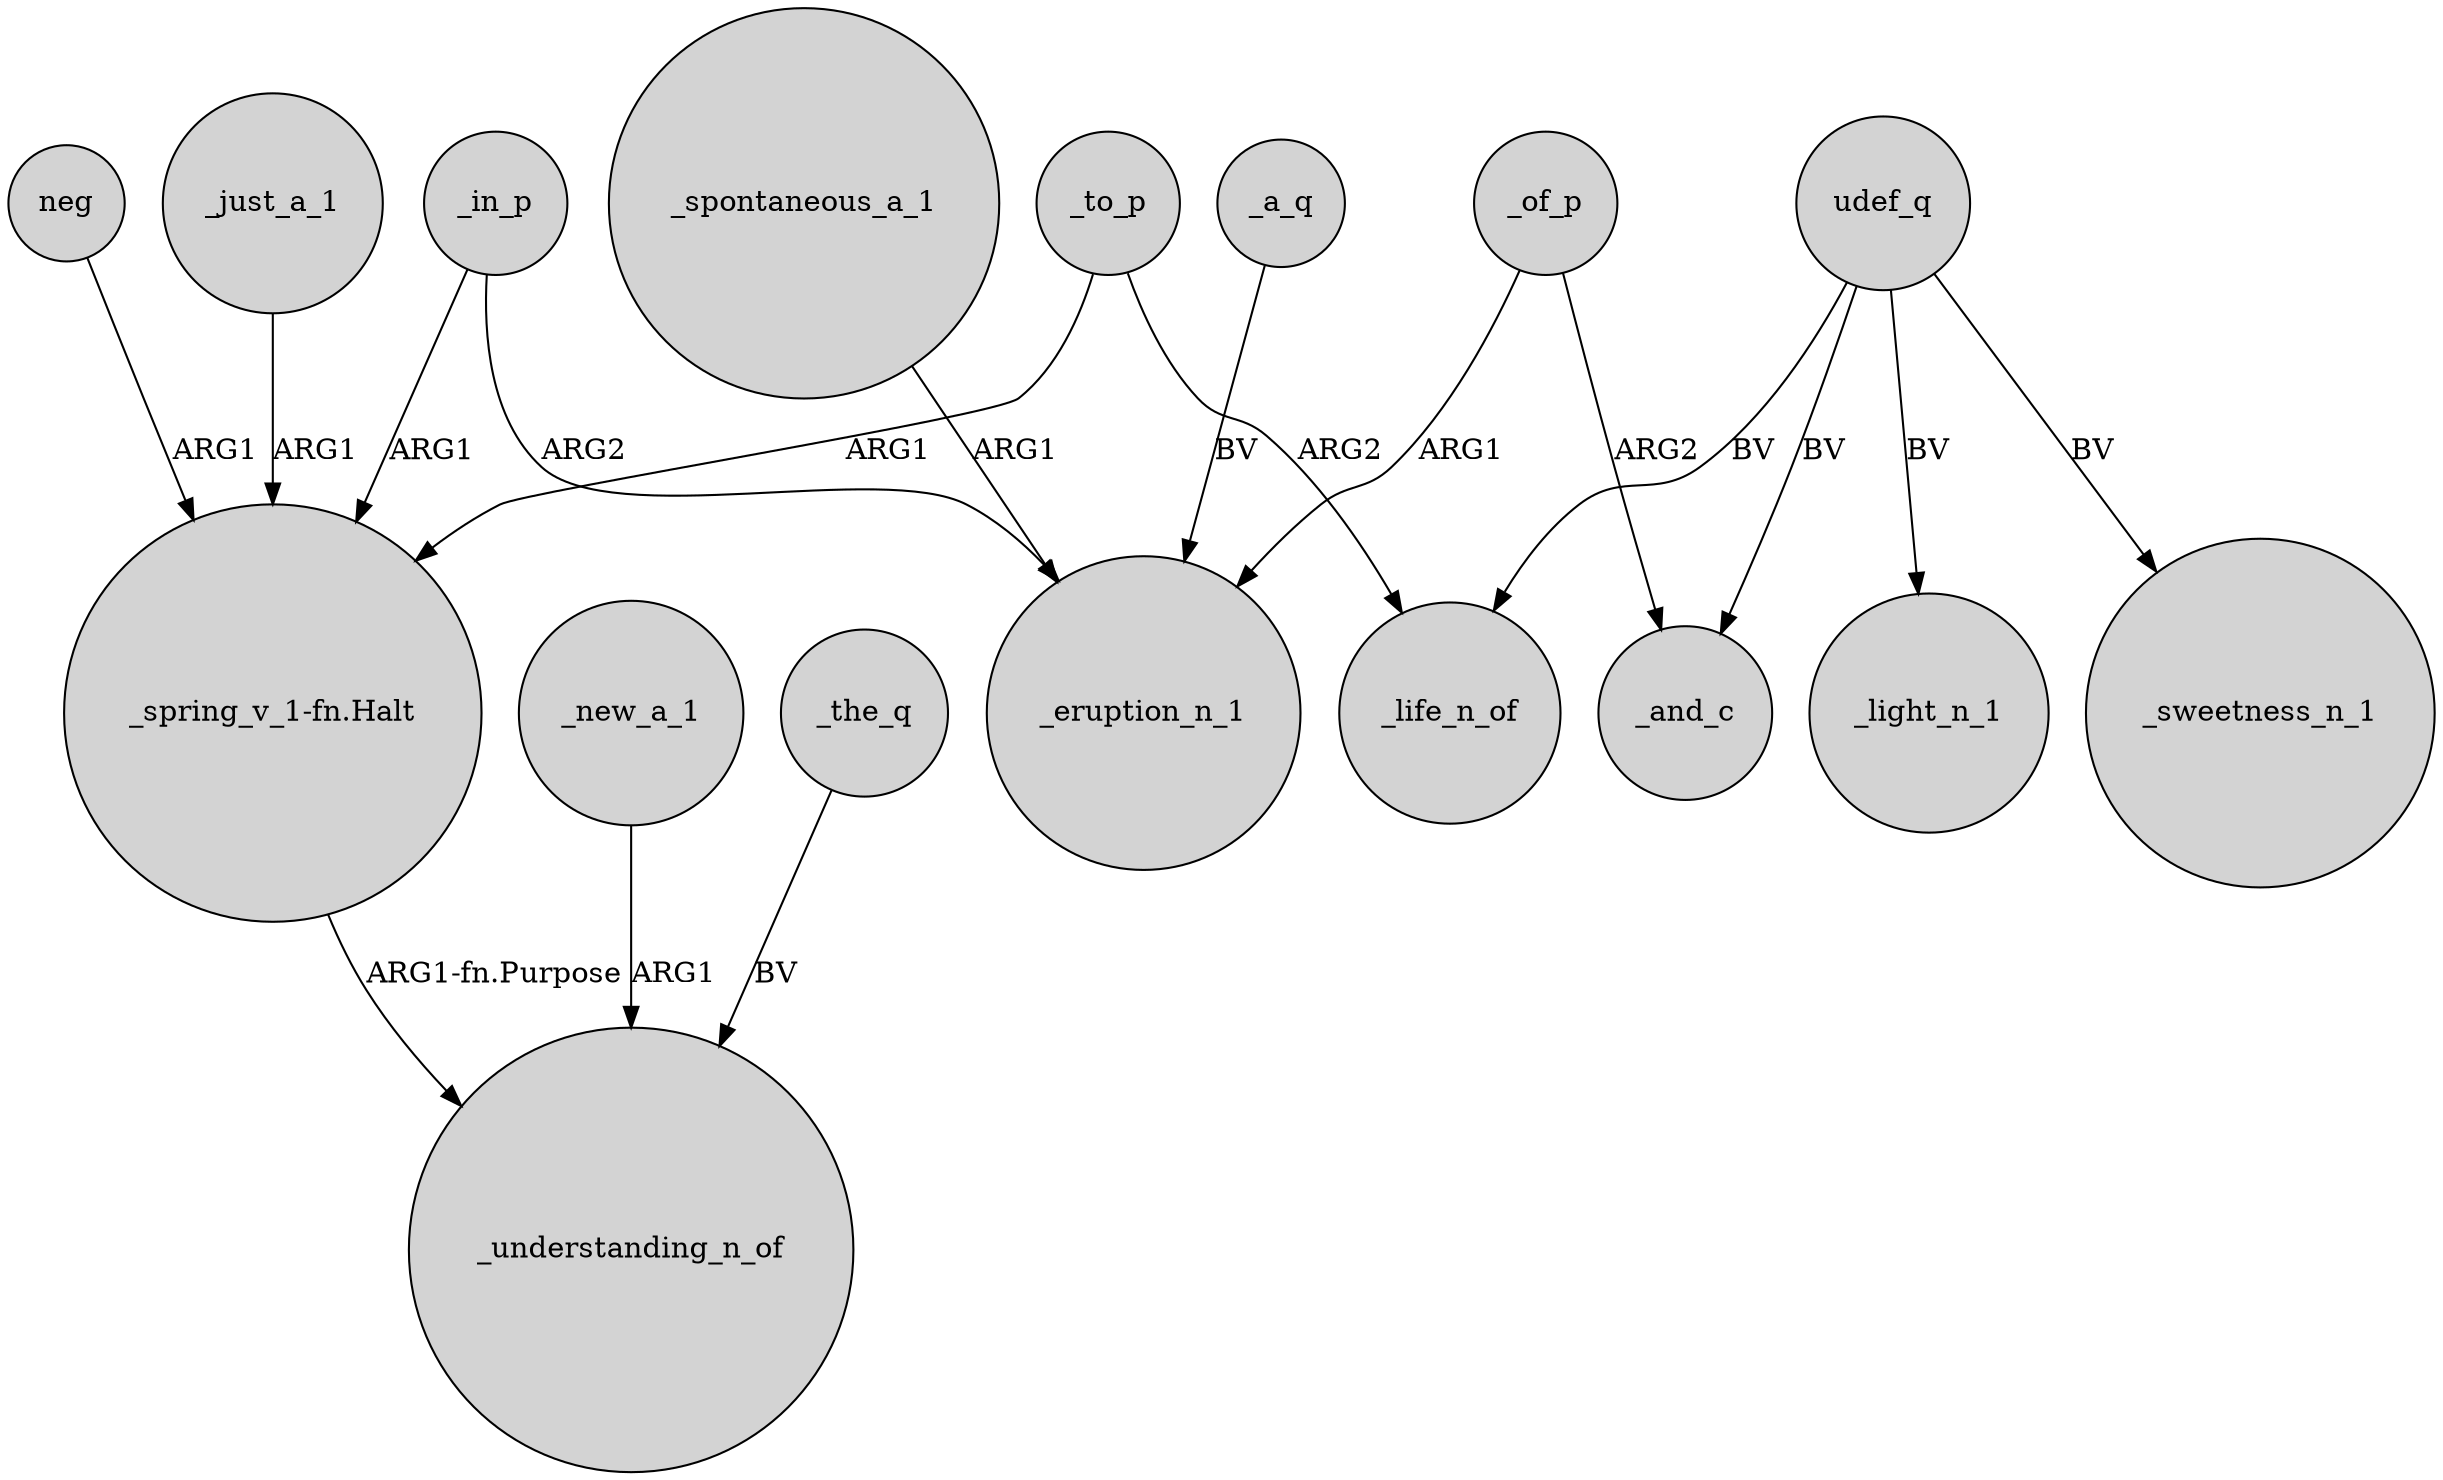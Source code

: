 digraph {
	node [shape=circle style=filled]
	"_spring_v_1-fn.Halt" -> _understanding_n_of [label="ARG1-fn.Purpose"]
	_a_q -> _eruption_n_1 [label=BV]
	_in_p -> _eruption_n_1 [label=ARG2]
	_spontaneous_a_1 -> _eruption_n_1 [label=ARG1]
	_of_p -> _and_c [label=ARG2]
	udef_q -> _and_c [label=BV]
	_just_a_1 -> "_spring_v_1-fn.Halt" [label=ARG1]
	udef_q -> _sweetness_n_1 [label=BV]
	_new_a_1 -> _understanding_n_of [label=ARG1]
	udef_q -> _life_n_of [label=BV]
	_of_p -> _eruption_n_1 [label=ARG1]
	_to_p -> "_spring_v_1-fn.Halt" [label=ARG1]
	udef_q -> _light_n_1 [label=BV]
	neg -> "_spring_v_1-fn.Halt" [label=ARG1]
	_to_p -> _life_n_of [label=ARG2]
	_in_p -> "_spring_v_1-fn.Halt" [label=ARG1]
	_the_q -> _understanding_n_of [label=BV]
}
